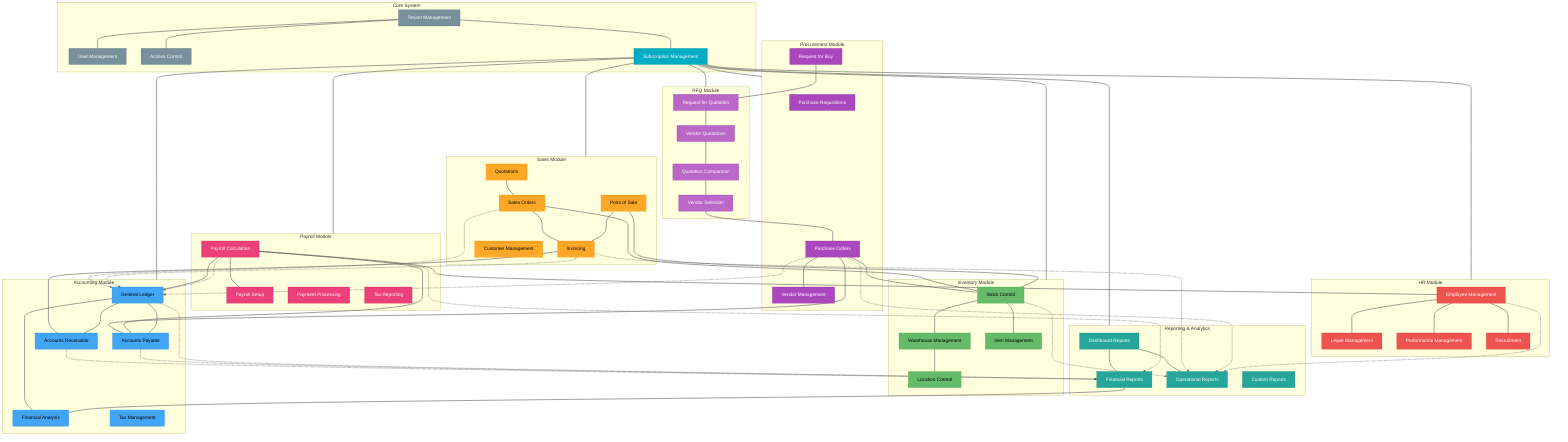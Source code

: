 graph TB
    %% ======================
    %% Color Definitions
    %% ======================
    classDef core fill:#78909C,stroke:#546E7A,color:#ffffff
    classDef sales fill:#FFA726,stroke:#FB8C00,color:#000000
    classDef inventory fill:#66BB6A,stroke:#43A047,color:#000000
    classDef accounting fill:#42A5F5,stroke:#1E88E5,color:#000000
    classDef procurement fill:#AB47BC,stroke:#8E24AA,color:#ffffff
    classDef rfq fill:#BA68C8,stroke:#9C27B0,color:#ffffff
    classDef payroll fill:#EC407A,stroke:#D81B60,color:#ffffff
    classDef hr fill:#EF5350,stroke:#D32F2F,color:#ffffff
    classDef reporting fill:#26A69A,stroke:#00897B,color:#ffffff
    classDef subscription fill:#00ACC1,stroke:#0097A7,color:#ffffff
    linkStyle default stroke:#616161,stroke-width:2px

    %% ======================
    %% Core System
    %% ======================
    subgraph Core["Core System"]
        TM[Tenant Management]:::core
        UM[User Management]:::core
        AC[Access Control]:::core
        SM[Subscription Management]:::subscription
    end
    
    %% ======================
    %% Module Groups
    %% ======================
    subgraph Sales["Sales Module"]
        SO[Sales Orders]:::sales
        INV[Invoicing]:::sales
        QUO[Quotations]:::sales
        POS[Point of Sale]:::sales
        CRM[Customer Management]:::sales
    end
    
    subgraph Inventory["Inventory Module"]
        STK[Stock Control]:::inventory
        WH[Warehouse Management]:::inventory
        IM[Item Management]:::inventory
        LC[Location Control]:::inventory
    end
    
    subgraph Accounting["Accounting Module"]
        GL[General Ledger]:::accounting
        AR[Accounts Receivable]:::accounting
        AP[Accounts Payable]:::accounting
        FA[Financial Analysis]:::accounting
        TX[Tax Management]:::accounting
    end
    
    subgraph Procurement["Procurement Module"]
        PR[Purchase Requisitions]:::procurement
        PO[Purchase Orders]:::procurement
        RFB[Request for Buy]:::procurement
        VM[Vendor Management]:::procurement
    end
    
    subgraph RFQ["RFQ Module"]
        RQ[Request for Quotation]:::rfq
        VQ[Vendor Quotations]:::rfq
        QC[Quotation Comparison]:::rfq
        VS[Vendor Selection]:::rfq
    end
    
    subgraph HR["HR Module"]
        EM[Employee Management]:::hr
        LM[Leave Management]:::hr
        PM[Performance Management]:::hr
        RC[Recruitment]:::hr
    end
    
    subgraph Payroll["Payroll Module"]
        PS[Payroll Setup]:::payroll
        PC[Payroll Calculation]:::payroll
        PY[Payment Processing]:::payroll
        TX2[Tax Reporting]:::payroll
    end
    
    subgraph Reporting["Reporting & Analytics"]
        DR[Dashboard Reports]:::reporting
        FR[Financial Reports]:::reporting
        OR[Operational Reports]:::reporting
        CR[Custom Reports]:::reporting
    end
    
    %% ======================
    %% Module Interactions
    %% ======================
    TM --- UM
    TM --- AC
    TM --- SM
    
    SM --- Sales
    SM --- Inventory
    SM --- Accounting
    SM --- Procurement
    SM --- RFQ
    SM --- HR
    SM --- Payroll
    SM --- Reporting
    
    SO --- INV
    INV --- AR
    SO --- STK
    POS --- STK
    POS --- INV
    QUO --- SO
    
    RFB --- RQ
    RQ --- VQ
    VQ --- QC
    QC --- VS
    VS --- PO
    
    PO --- VM
    PO --- STK
    PO --- AP
    
    PC --- PS
    PC --- EM
    PC --- AP
    PC --- GL
    
    STK --- WH
    STK --- IM
    WH --- LC
    
    GL --- AR
    GL --- AP
    GL --- FA
    
    EM --- LM
    EM --- PM
    EM --- RC
    
    DR --- FR
    DR --- OR
    FR --- FA
    
    %% ======================
    %% Cross-Module Flows
    %% ======================
    SO -.-> GL
    INV -.-> GL
    PO -.-> GL
    PC -.-> GL
    
    STK -.-> OR
    INV -.-> OR
    PO -.-> OR
    EM -.-> OR
    
    AR -.-> FR
    AP -.-> FR
    GL -.-> FR
    PC -.-> FR